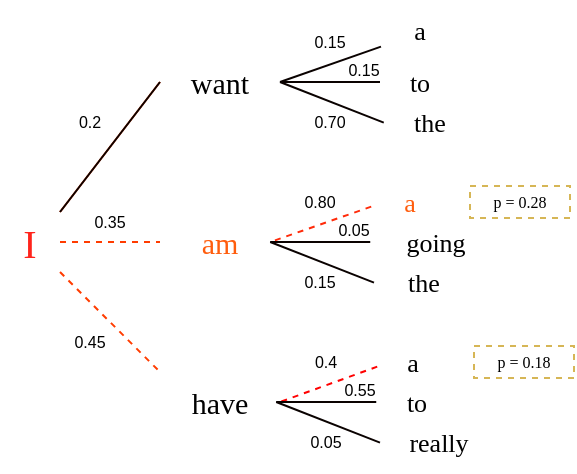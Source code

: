 <mxfile version="20.3.0" type="device"><diagram id="Hp9rwaNPs-qdy6dbdxlT" name="Page-1"><mxGraphModel dx="716" dy="441" grid="1" gridSize="10" guides="1" tooltips="1" connect="1" arrows="1" fold="1" page="1" pageScale="1" pageWidth="850" pageHeight="1100" math="0" shadow="0"><root><mxCell id="0"/><mxCell id="1" parent="0"/><mxCell id="d6dRa4OgxxRs_7_SUpvi-1" value="I" style="text;html=1;strokeColor=none;fillColor=none;align=center;verticalAlign=middle;whiteSpace=wrap;rounded=0;strokeWidth=2;fontSize=20;fontFamily=Roboto Slab;fontSource=https%3A%2F%2Ffonts.googleapis.com%2Fcss%3Ffamily%3DRoboto%2BSlab;fontStyle=0;fontColor=#FF241C;" vertex="1" parent="1"><mxGeometry x="90" y="210" width="30" height="30" as="geometry"/></mxCell><mxCell id="d6dRa4OgxxRs_7_SUpvi-2" value="am" style="text;html=1;strokeColor=none;fillColor=none;align=center;verticalAlign=middle;whiteSpace=wrap;rounded=0;strokeWidth=2;fontSize=15;fontFamily=Roboto Slab;fontSource=https%3A%2F%2Ffonts.googleapis.com%2Fcss%3Ffamily%3DRoboto%2BSlab;fontColor=#FF5D0D;" vertex="1" parent="1"><mxGeometry x="170" y="210" width="60" height="30" as="geometry"/></mxCell><mxCell id="d6dRa4OgxxRs_7_SUpvi-3" value="want" style="text;html=1;strokeColor=none;fillColor=none;align=center;verticalAlign=middle;whiteSpace=wrap;rounded=0;strokeWidth=2;fontSize=15;fontFamily=Roboto Slab;fontSource=https%3A%2F%2Ffonts.googleapis.com%2Fcss%3Ffamily%3DRoboto%2BSlab;" vertex="1" parent="1"><mxGeometry x="170" y="130" width="60" height="30" as="geometry"/></mxCell><mxCell id="d6dRa4OgxxRs_7_SUpvi-4" value="have" style="text;html=1;strokeColor=none;fillColor=none;align=center;verticalAlign=middle;whiteSpace=wrap;rounded=0;strokeWidth=2;fontSize=15;fontFamily=Roboto Slab;fontSource=https%3A%2F%2Ffonts.googleapis.com%2Fcss%3Ffamily%3DRoboto%2BSlab;" vertex="1" parent="1"><mxGeometry x="170" y="290" width="60" height="30" as="geometry"/></mxCell><mxCell id="d6dRa4OgxxRs_7_SUpvi-5" value="the" style="text;html=1;strokeColor=none;fillColor=none;align=center;verticalAlign=middle;whiteSpace=wrap;rounded=0;strokeWidth=2;fontSize=13;fontFamily=Roboto Slab;fontSource=https%3A%2F%2Ffonts.googleapis.com%2Fcss%3Ffamily%3DRoboto%2BSlab;" vertex="1" parent="1"><mxGeometry x="280" y="150" width="50" height="30" as="geometry"/></mxCell><mxCell id="d6dRa4OgxxRs_7_SUpvi-6" value="to" style="text;html=1;strokeColor=none;fillColor=none;align=center;verticalAlign=middle;whiteSpace=wrap;rounded=0;strokeWidth=2;fontSize=13;fontFamily=Roboto Slab;fontSource=https%3A%2F%2Ffonts.googleapis.com%2Fcss%3Ffamily%3DRoboto%2BSlab;" vertex="1" parent="1"><mxGeometry x="270" y="130" width="60" height="30" as="geometry"/></mxCell><mxCell id="d6dRa4OgxxRs_7_SUpvi-7" value="a" style="text;html=1;strokeColor=none;fillColor=none;align=center;verticalAlign=middle;whiteSpace=wrap;rounded=0;strokeWidth=2;fontSize=13;fontFamily=Roboto Slab;fontSource=https%3A%2F%2Ffonts.googleapis.com%2Fcss%3Ffamily%3DRoboto%2BSlab;fontColor=#FF5D0D;" vertex="1" parent="1"><mxGeometry x="265" y="190" width="60" height="30" as="geometry"/></mxCell><mxCell id="d6dRa4OgxxRs_7_SUpvi-8" value="the" style="text;html=1;strokeColor=none;fillColor=none;align=center;verticalAlign=middle;whiteSpace=wrap;rounded=0;strokeWidth=2;fontSize=13;fontFamily=Roboto Slab;fontSource=https%3A%2F%2Ffonts.googleapis.com%2Fcss%3Ffamily%3DRoboto%2BSlab;" vertex="1" parent="1"><mxGeometry x="272.12" y="230" width="60" height="30" as="geometry"/></mxCell><mxCell id="d6dRa4OgxxRs_7_SUpvi-9" value="going" style="text;html=1;strokeColor=none;fillColor=none;align=center;verticalAlign=middle;whiteSpace=wrap;rounded=0;strokeWidth=2;fontSize=13;fontFamily=Roboto Slab;fontSource=https%3A%2F%2Ffonts.googleapis.com%2Fcss%3Ffamily%3DRoboto%2BSlab;" vertex="1" parent="1"><mxGeometry x="278" y="210" width="60" height="30" as="geometry"/></mxCell><mxCell id="d6dRa4OgxxRs_7_SUpvi-10" value="a" style="text;html=1;strokeColor=none;fillColor=none;align=center;verticalAlign=middle;whiteSpace=wrap;rounded=0;strokeWidth=2;fontSize=13;fontFamily=Roboto Slab;fontSource=https%3A%2F%2Ffonts.googleapis.com%2Fcss%3Ffamily%3DRoboto%2BSlab;" vertex="1" parent="1"><mxGeometry x="270" y="270" width="53" height="30" as="geometry"/></mxCell><mxCell id="d6dRa4OgxxRs_7_SUpvi-11" value="to" style="text;html=1;strokeColor=none;fillColor=none;align=center;verticalAlign=middle;whiteSpace=wrap;rounded=0;strokeWidth=2;fontSize=13;fontFamily=Roboto Slab;fontSource=https%3A%2F%2Ffonts.googleapis.com%2Fcss%3Ffamily%3DRoboto%2BSlab;" vertex="1" parent="1"><mxGeometry x="270" y="290" width="57" height="30" as="geometry"/></mxCell><mxCell id="d6dRa4OgxxRs_7_SUpvi-12" value="" style="endArrow=none;html=1;rounded=0;strokeColor=#FF3C00;fontFamily=Roboto Slab;fontSource=https%3A%2F%2Ffonts.googleapis.com%2Fcss%3Ffamily%3DRoboto%2BSlab;fontSize=15;exitX=1;exitY=0;exitDx=0;exitDy=0;entryX=0;entryY=0.5;entryDx=0;entryDy=0;" edge="1" parent="1" source="d6dRa4OgxxRs_7_SUpvi-1" target="d6dRa4OgxxRs_7_SUpvi-3"><mxGeometry width="50" height="50" relative="1" as="geometry"><mxPoint x="150" y="230" as="sourcePoint"/><mxPoint x="200" y="180" as="targetPoint"/></mxGeometry></mxCell><mxCell id="d6dRa4OgxxRs_7_SUpvi-13" value="" style="endArrow=none;html=1;rounded=0;strokeColor=#FF3C00;fontFamily=Roboto Slab;fontSource=https%3A%2F%2Ffonts.googleapis.com%2Fcss%3Ffamily%3DRoboto%2BSlab;fontSize=15;exitX=1;exitY=0.5;exitDx=0;exitDy=0;entryX=0;entryY=0.5;entryDx=0;entryDy=0;dashed=1;" edge="1" parent="1" source="d6dRa4OgxxRs_7_SUpvi-1" target="d6dRa4OgxxRs_7_SUpvi-2"><mxGeometry width="50" height="50" relative="1" as="geometry"><mxPoint x="100" y="220" as="sourcePoint"/><mxPoint x="180" y="155" as="targetPoint"/></mxGeometry></mxCell><mxCell id="d6dRa4OgxxRs_7_SUpvi-14" value="" style="endArrow=none;html=1;rounded=0;strokeColor=#FF3C00;fontFamily=Roboto Slab;fontSource=https%3A%2F%2Ffonts.googleapis.com%2Fcss%3Ffamily%3DRoboto%2BSlab;fontSize=15;exitX=1;exitY=1;exitDx=0;exitDy=0;entryX=0;entryY=0;entryDx=0;entryDy=0;dashed=1;" edge="1" parent="1" source="d6dRa4OgxxRs_7_SUpvi-1" target="d6dRa4OgxxRs_7_SUpvi-4"><mxGeometry width="50" height="50" relative="1" as="geometry"><mxPoint x="130" y="235" as="sourcePoint"/><mxPoint x="180" y="235" as="targetPoint"/></mxGeometry></mxCell><mxCell id="d6dRa4OgxxRs_7_SUpvi-15" value="" style="endArrow=none;html=1;rounded=0;strokeColor=#0A0200;fontFamily=Roboto Slab;fontSource=https%3A%2F%2Ffonts.googleapis.com%2Fcss%3Ffamily%3DRoboto%2BSlab;fontSize=15;entryX=1;entryY=0.5;entryDx=0;entryDy=0;exitX=0.175;exitY=-0.089;exitDx=0;exitDy=0;exitPerimeter=0;" edge="1" parent="1" source="d6dRa4OgxxRs_7_SUpvi-6" target="d6dRa4OgxxRs_7_SUpvi-3"><mxGeometry width="50" height="50" relative="1" as="geometry"><mxPoint x="130" y="220" as="sourcePoint"/><mxPoint x="180" y="155" as="targetPoint"/></mxGeometry></mxCell><mxCell id="d6dRa4OgxxRs_7_SUpvi-16" value="" style="endArrow=none;html=1;rounded=0;strokeColor=#0A0200;fontFamily=Roboto Slab;fontSource=https%3A%2F%2Ffonts.googleapis.com%2Fcss%3Ffamily%3DRoboto%2BSlab;fontSize=15;entryX=1;entryY=0.5;entryDx=0;entryDy=0;" edge="1" parent="1" target="d6dRa4OgxxRs_7_SUpvi-3"><mxGeometry width="50" height="50" relative="1" as="geometry"><mxPoint x="280" y="145" as="sourcePoint"/><mxPoint x="240" y="155" as="targetPoint"/></mxGeometry></mxCell><mxCell id="d6dRa4OgxxRs_7_SUpvi-17" value="" style="endArrow=none;html=1;rounded=0;strokeColor=#0A0200;fontFamily=Roboto Slab;fontSource=https%3A%2F%2Ffonts.googleapis.com%2Fcss%3Ffamily%3DRoboto%2BSlab;fontSize=15;entryX=1;entryY=0.5;entryDx=0;entryDy=0;exitX=0.198;exitY=1.176;exitDx=0;exitDy=0;exitPerimeter=0;" edge="1" parent="1" source="d6dRa4OgxxRs_7_SUpvi-6" target="d6dRa4OgxxRs_7_SUpvi-3"><mxGeometry width="50" height="50" relative="1" as="geometry"><mxPoint x="290" y="155" as="sourcePoint"/><mxPoint x="240" y="155" as="targetPoint"/></mxGeometry></mxCell><mxCell id="d6dRa4OgxxRs_7_SUpvi-18" value="" style="endArrow=none;html=1;rounded=0;strokeColor=#0A0200;fontFamily=Roboto Slab;fontSource=https%3A%2F%2Ffonts.googleapis.com%2Fcss%3Ffamily%3DRoboto%2BSlab;fontSize=15;exitX=1;exitY=0;exitDx=0;exitDy=0;entryX=0;entryY=0.5;entryDx=0;entryDy=0;" edge="1" parent="1"><mxGeometry width="50" height="50" relative="1" as="geometry"><mxPoint x="120" y="210" as="sourcePoint"/><mxPoint x="170" y="145" as="targetPoint"/></mxGeometry></mxCell><mxCell id="d6dRa4OgxxRs_7_SUpvi-21" value="0.35" style="text;html=1;strokeColor=none;fillColor=none;align=center;verticalAlign=middle;whiteSpace=wrap;rounded=0;strokeWidth=2;fontFamily=Helvetica;fontSize=8;" vertex="1" parent="1"><mxGeometry x="140" y="210" width="10" height="10" as="geometry"/></mxCell><mxCell id="d6dRa4OgxxRs_7_SUpvi-22" value="0.2" style="text;html=1;strokeColor=none;fillColor=none;align=center;verticalAlign=middle;whiteSpace=wrap;rounded=0;strokeWidth=2;fontFamily=Helvetica;fontSize=8;" vertex="1" parent="1"><mxGeometry x="130" y="160" width="10" height="10" as="geometry"/></mxCell><mxCell id="d6dRa4OgxxRs_7_SUpvi-23" value="0.45" style="text;html=1;strokeColor=none;fillColor=none;align=center;verticalAlign=middle;whiteSpace=wrap;rounded=0;strokeWidth=2;fontFamily=Helvetica;fontSize=8;" vertex="1" parent="1"><mxGeometry x="130" y="270" width="10" height="10" as="geometry"/></mxCell><mxCell id="d6dRa4OgxxRs_7_SUpvi-24" value="0.15" style="text;html=1;strokeColor=none;fillColor=none;align=center;verticalAlign=middle;whiteSpace=wrap;rounded=0;strokeWidth=2;fontFamily=Helvetica;fontSize=8;" vertex="1" parent="1"><mxGeometry x="250" y="120" width="10" height="10" as="geometry"/></mxCell><mxCell id="d6dRa4OgxxRs_7_SUpvi-25" value="0.70" style="text;html=1;strokeColor=none;fillColor=none;align=center;verticalAlign=middle;whiteSpace=wrap;rounded=0;strokeWidth=2;fontFamily=Helvetica;fontSize=8;" vertex="1" parent="1"><mxGeometry x="250" y="160" width="10" height="10" as="geometry"/></mxCell><mxCell id="d6dRa4OgxxRs_7_SUpvi-26" value="0.15" style="text;html=1;strokeColor=none;fillColor=none;align=center;verticalAlign=middle;whiteSpace=wrap;rounded=0;strokeWidth=2;fontFamily=Helvetica;fontSize=8;imageAspect=0;pointerEvents=0;" vertex="1" parent="1"><mxGeometry x="267" y="134" width="10" height="10" as="geometry"/></mxCell><mxCell id="d6dRa4OgxxRs_7_SUpvi-27" value="" style="endArrow=none;html=1;rounded=0;strokeColor=#FF2B0A;fontFamily=Roboto Slab;fontSource=https%3A%2F%2Ffonts.googleapis.com%2Fcss%3Ffamily%3DRoboto%2BSlab;fontSize=15;entryX=1;entryY=0.5;entryDx=0;entryDy=0;exitX=0.175;exitY=-0.089;exitDx=0;exitDy=0;exitPerimeter=0;dashed=1;" edge="1" parent="1"><mxGeometry width="50" height="50" relative="1" as="geometry"><mxPoint x="275.62" y="207.33" as="sourcePoint"/><mxPoint x="225.12" y="225" as="targetPoint"/></mxGeometry></mxCell><mxCell id="d6dRa4OgxxRs_7_SUpvi-28" value="" style="endArrow=none;html=1;rounded=0;strokeColor=#0A0200;fontFamily=Roboto Slab;fontSource=https%3A%2F%2Ffonts.googleapis.com%2Fcss%3Ffamily%3DRoboto%2BSlab;fontSize=15;entryX=1;entryY=0.5;entryDx=0;entryDy=0;" edge="1" parent="1"><mxGeometry width="50" height="50" relative="1" as="geometry"><mxPoint x="275.12" y="225" as="sourcePoint"/><mxPoint x="225.12" y="225" as="targetPoint"/></mxGeometry></mxCell><mxCell id="d6dRa4OgxxRs_7_SUpvi-29" value="" style="endArrow=none;html=1;rounded=0;strokeColor=#0A0200;fontFamily=Roboto Slab;fontSource=https%3A%2F%2Ffonts.googleapis.com%2Fcss%3Ffamily%3DRoboto%2BSlab;fontSize=15;entryX=1;entryY=0.5;entryDx=0;entryDy=0;exitX=0.198;exitY=1.176;exitDx=0;exitDy=0;exitPerimeter=0;" edge="1" parent="1"><mxGeometry width="50" height="50" relative="1" as="geometry"><mxPoint x="277" y="245.28" as="sourcePoint"/><mxPoint x="225.12" y="225" as="targetPoint"/></mxGeometry></mxCell><mxCell id="d6dRa4OgxxRs_7_SUpvi-30" value="0.80" style="text;html=1;strokeColor=none;fillColor=none;align=center;verticalAlign=middle;whiteSpace=wrap;rounded=0;strokeWidth=2;fontFamily=Helvetica;fontSize=8;" vertex="1" parent="1"><mxGeometry x="245.12" y="200" width="10" height="10" as="geometry"/></mxCell><mxCell id="d6dRa4OgxxRs_7_SUpvi-31" value="0.15" style="text;html=1;strokeColor=none;fillColor=none;align=center;verticalAlign=middle;whiteSpace=wrap;rounded=0;strokeWidth=2;fontFamily=Helvetica;fontSize=8;" vertex="1" parent="1"><mxGeometry x="245.12" y="240" width="10" height="10" as="geometry"/></mxCell><mxCell id="d6dRa4OgxxRs_7_SUpvi-32" value="0.05" style="text;html=1;strokeColor=none;fillColor=none;align=center;verticalAlign=middle;whiteSpace=wrap;rounded=0;strokeWidth=2;fontFamily=Helvetica;fontSize=8;imageAspect=0;pointerEvents=0;" vertex="1" parent="1"><mxGeometry x="262.12" y="214" width="10" height="10" as="geometry"/></mxCell><mxCell id="d6dRa4OgxxRs_7_SUpvi-33" value="" style="endArrow=none;html=1;rounded=0;strokeColor=#FF0000;fontFamily=Roboto Slab;fontSource=https%3A%2F%2Ffonts.googleapis.com%2Fcss%3Ffamily%3DRoboto%2BSlab;fontSize=15;entryX=1;entryY=0.5;entryDx=0;entryDy=0;exitX=0.175;exitY=-0.089;exitDx=0;exitDy=0;exitPerimeter=0;dashed=1;" edge="1" parent="1" target="d6dRa4OgxxRs_7_SUpvi-4"><mxGeometry width="50" height="50" relative="1" as="geometry"><mxPoint x="278.62" y="287.33" as="sourcePoint"/><mxPoint x="258.12" y="305" as="targetPoint"/></mxGeometry></mxCell><mxCell id="d6dRa4OgxxRs_7_SUpvi-34" value="" style="endArrow=none;html=1;rounded=0;strokeColor=#0A0200;fontFamily=Roboto Slab;fontSource=https%3A%2F%2Ffonts.googleapis.com%2Fcss%3Ffamily%3DRoboto%2BSlab;fontSize=15;entryX=1;entryY=0.5;entryDx=0;entryDy=0;" edge="1" parent="1"><mxGeometry width="50" height="50" relative="1" as="geometry"><mxPoint x="278.12" y="305" as="sourcePoint"/><mxPoint x="228.12" y="305" as="targetPoint"/></mxGeometry></mxCell><mxCell id="d6dRa4OgxxRs_7_SUpvi-35" value="" style="endArrow=none;html=1;rounded=0;strokeColor=#0A0200;fontFamily=Roboto Slab;fontSource=https%3A%2F%2Ffonts.googleapis.com%2Fcss%3Ffamily%3DRoboto%2BSlab;fontSize=15;entryX=1;entryY=0.5;entryDx=0;entryDy=0;exitX=0.198;exitY=1.176;exitDx=0;exitDy=0;exitPerimeter=0;" edge="1" parent="1"><mxGeometry width="50" height="50" relative="1" as="geometry"><mxPoint x="280" y="325.28" as="sourcePoint"/><mxPoint x="228.12" y="305" as="targetPoint"/></mxGeometry></mxCell><mxCell id="d6dRa4OgxxRs_7_SUpvi-36" value="0.4" style="text;html=1;strokeColor=none;fillColor=none;align=center;verticalAlign=middle;whiteSpace=wrap;rounded=0;strokeWidth=2;fontFamily=Helvetica;fontSize=8;" vertex="1" parent="1"><mxGeometry x="248.12" y="280" width="10" height="10" as="geometry"/></mxCell><mxCell id="d6dRa4OgxxRs_7_SUpvi-37" value="0.05" style="text;html=1;strokeColor=none;fillColor=none;align=center;verticalAlign=middle;whiteSpace=wrap;rounded=0;strokeWidth=2;fontFamily=Helvetica;fontSize=8;" vertex="1" parent="1"><mxGeometry x="248.12" y="320" width="10" height="10" as="geometry"/></mxCell><mxCell id="d6dRa4OgxxRs_7_SUpvi-38" value="0.55" style="text;html=1;strokeColor=none;fillColor=none;align=center;verticalAlign=middle;whiteSpace=wrap;rounded=0;strokeWidth=2;fontFamily=Helvetica;fontSize=8;imageAspect=0;pointerEvents=0;" vertex="1" parent="1"><mxGeometry x="265.12" y="294" width="10" height="10" as="geometry"/></mxCell><mxCell id="d6dRa4OgxxRs_7_SUpvi-40" value="p = 0.28" style="text;html=1;strokeColor=#d6b656;fillColor=none;align=center;verticalAlign=middle;whiteSpace=wrap;rounded=0;fontFamily=Verdana;horizontal=1;gradientColor=none;gradientDirection=north;fillStyle=solid;dashed=1;fontSize=8;" vertex="1" parent="1"><mxGeometry x="325" y="197" width="50" height="16" as="geometry"/></mxCell><mxCell id="d6dRa4OgxxRs_7_SUpvi-41" value="p = 0.18" style="text;html=1;strokeColor=#d6b656;fillColor=none;align=center;verticalAlign=middle;whiteSpace=wrap;rounded=0;fontFamily=Verdana;gradientColor=none;gradientDirection=north;fillStyle=solid;dashed=1;fontSize=8;" vertex="1" parent="1"><mxGeometry x="327" y="277" width="50" height="16" as="geometry"/></mxCell><mxCell id="d6dRa4OgxxRs_7_SUpvi-42" value="a" style="text;html=1;strokeColor=none;fillColor=none;align=center;verticalAlign=middle;whiteSpace=wrap;rounded=0;strokeWidth=2;fontSize=13;fontFamily=Roboto Slab;fontSource=https%3A%2F%2Ffonts.googleapis.com%2Fcss%3Ffamily%3DRoboto%2BSlab;" vertex="1" parent="1"><mxGeometry x="270" y="104" width="60" height="30" as="geometry"/></mxCell><mxCell id="d6dRa4OgxxRs_7_SUpvi-43" value="really" style="text;html=1;strokeColor=none;fillColor=none;align=center;verticalAlign=middle;whiteSpace=wrap;rounded=0;strokeWidth=2;fontSize=13;fontFamily=Roboto Slab;fontSource=https%3A%2F%2Ffonts.googleapis.com%2Fcss%3Ffamily%3DRoboto%2BSlab;" vertex="1" parent="1"><mxGeometry x="281" y="310" width="57" height="30" as="geometry"/></mxCell></root></mxGraphModel></diagram></mxfile>